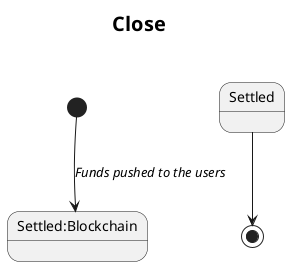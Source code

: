 @startuml sub_state_machine_close

title Close\n   

skinparam {
    TitleFontSize 20
    ClassFontSize 14
    DefaultTextAlignment left
    LegendFontSize 12
    LegendBackgroundColor LightGrey
    LegendBorderColor White
}
[*]-->Settled:Blockchain: //Funds pushed to the users// 
 
Settled-->[*]


@enduml